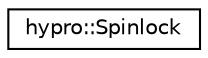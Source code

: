 digraph "Graphical Class Hierarchy"
{
  edge [fontname="Helvetica",fontsize="10",labelfontname="Helvetica",labelfontsize="10"];
  node [fontname="Helvetica",fontsize="10",shape=record];
  rankdir="LR";
  Node1 [label="hypro::Spinlock",height=0.2,width=0.4,color="black", fillcolor="white", style="filled",URL="$classhypro_1_1Spinlock.html"];
}
